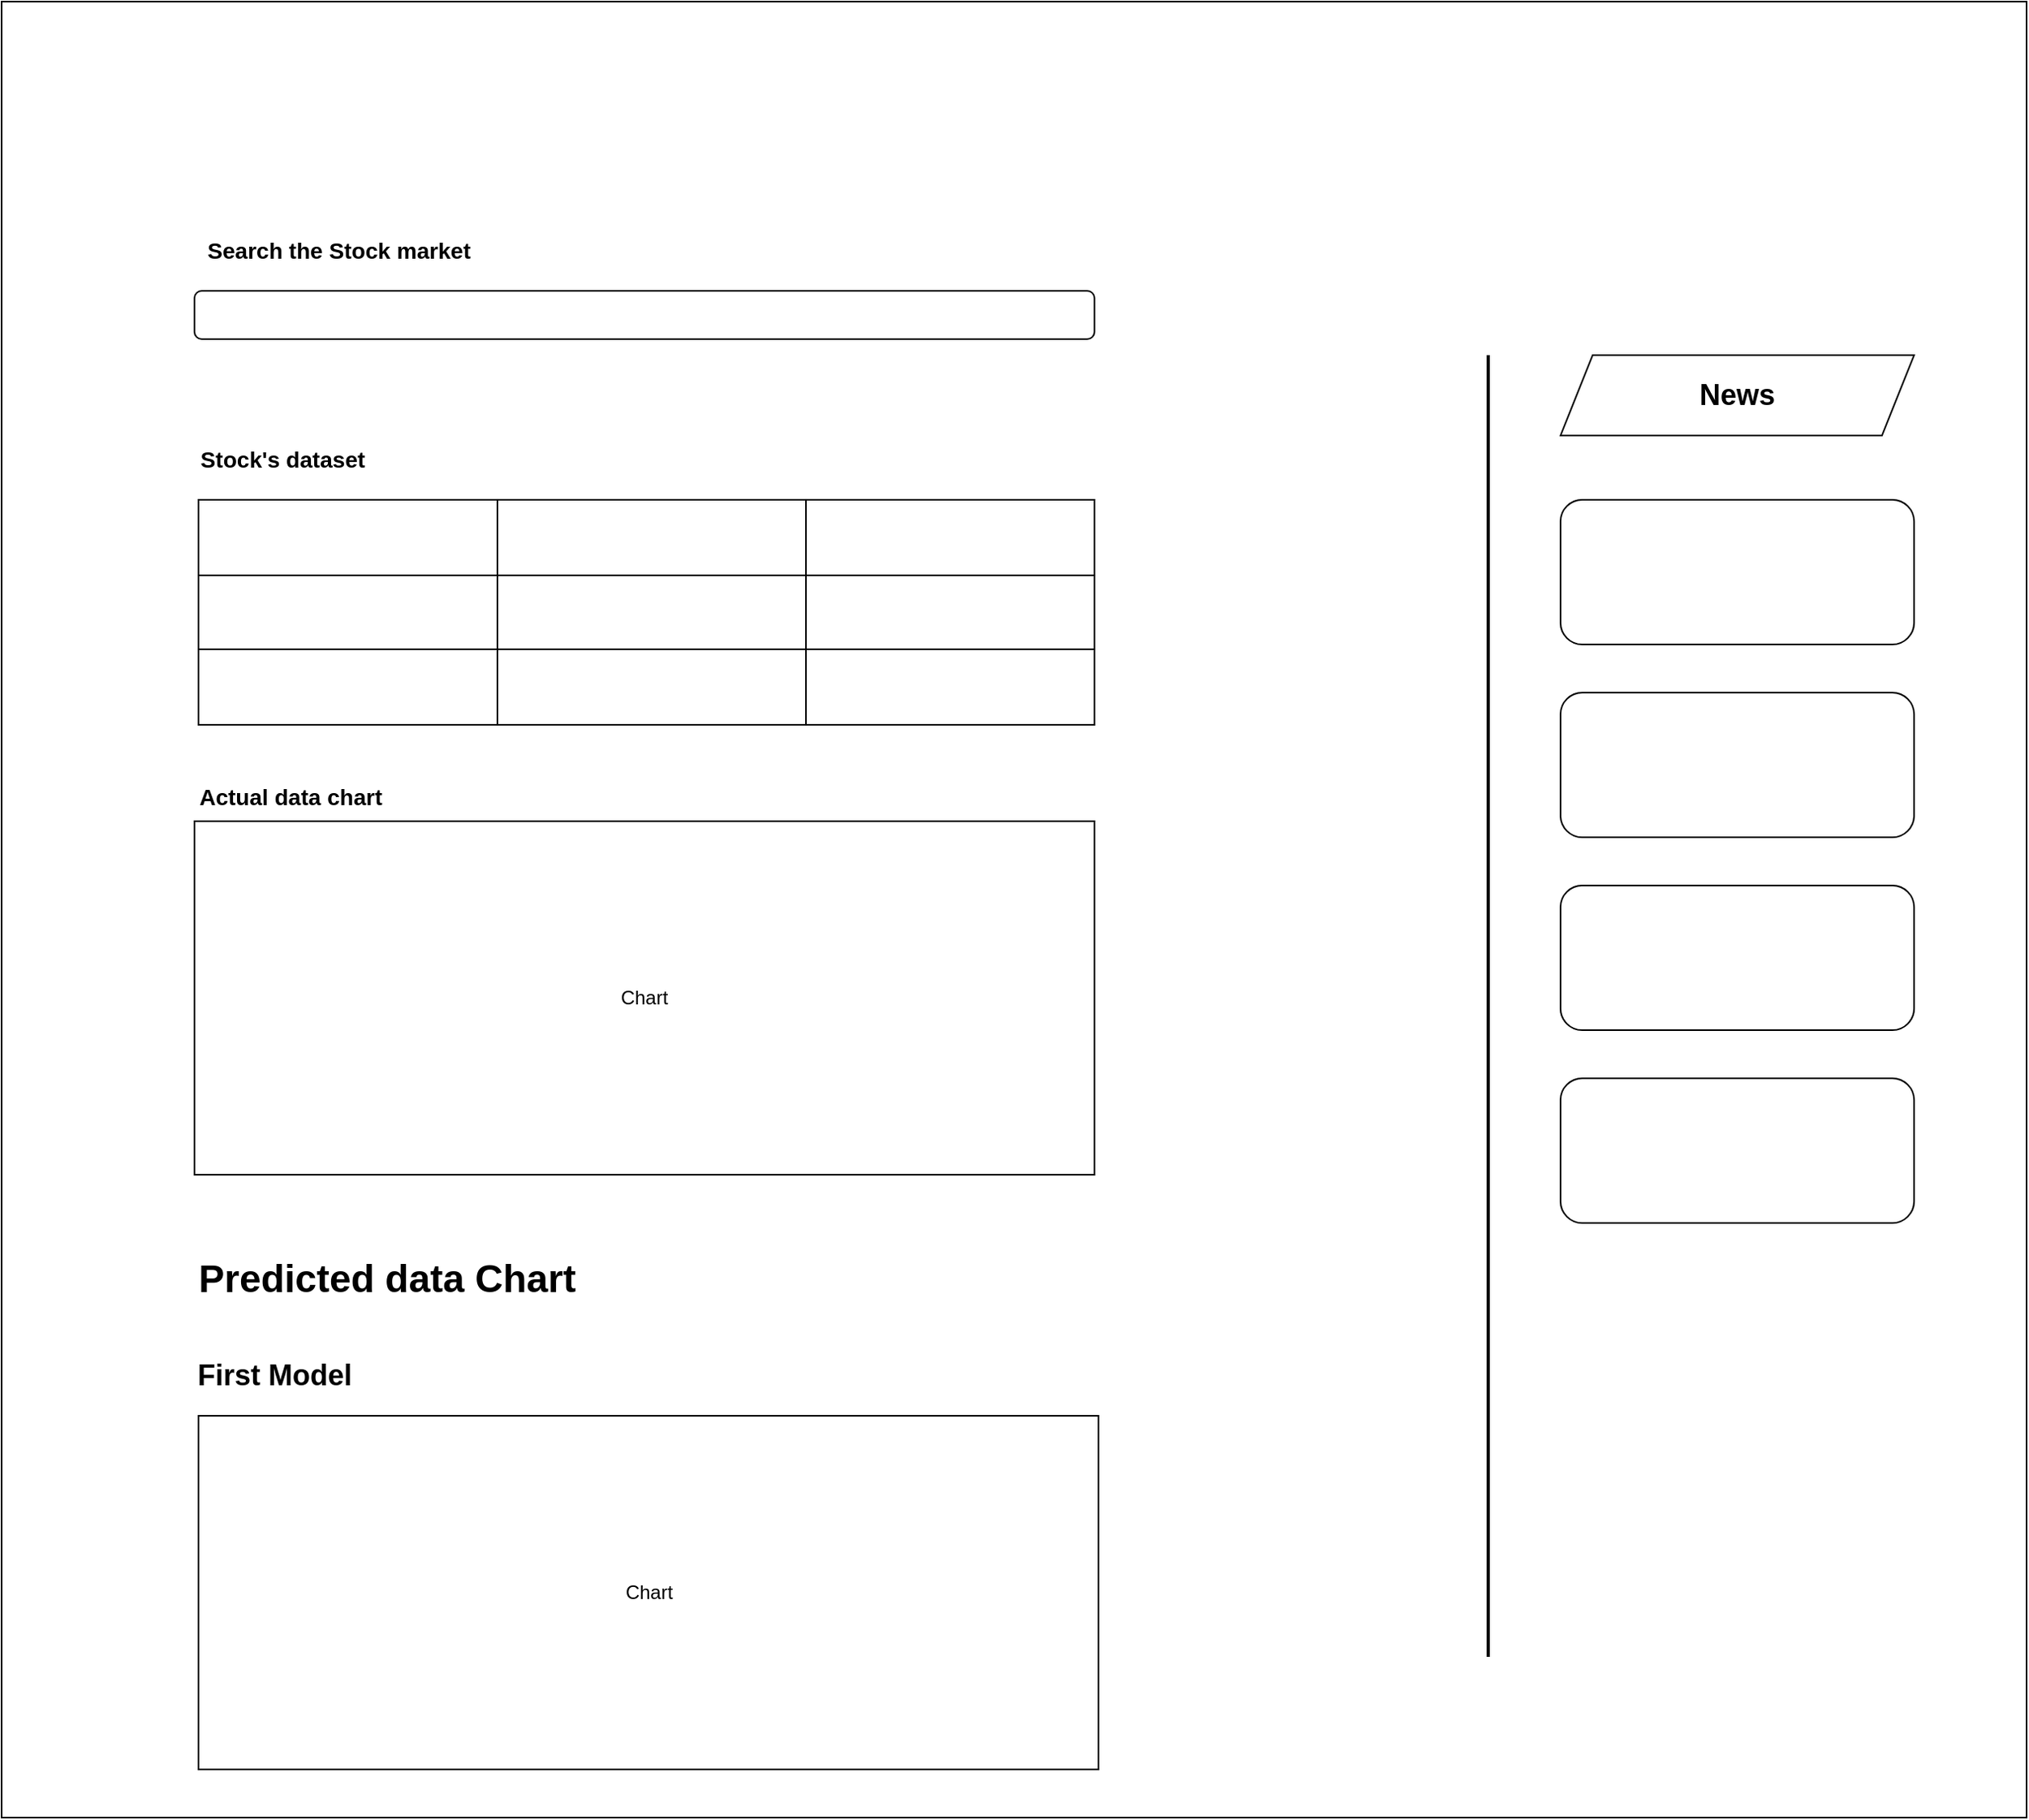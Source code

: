 <mxfile version="21.7.4" type="device">
  <diagram name="Page-1" id="-yGzzfw3tFaM_fgkyICK">
    <mxGraphModel dx="2049" dy="1103" grid="1" gridSize="10" guides="1" tooltips="1" connect="1" arrows="1" fold="1" page="1" pageScale="1" pageWidth="850" pageHeight="1100" math="0" shadow="0">
      <root>
        <mxCell id="0" />
        <mxCell id="1" parent="0" />
        <mxCell id="jw3gQcmX88czf0fB-eNs-1" value="" style="rounded=0;whiteSpace=wrap;html=1;" vertex="1" parent="1">
          <mxGeometry y="130" width="1260" height="1130" as="geometry" />
        </mxCell>
        <mxCell id="jw3gQcmX88czf0fB-eNs-2" value="" style="rounded=1;whiteSpace=wrap;html=1;" vertex="1" parent="1">
          <mxGeometry x="120" y="310" width="560" height="30" as="geometry" />
        </mxCell>
        <mxCell id="jw3gQcmX88czf0fB-eNs-3" value="" style="shape=table;startSize=0;container=1;collapsible=0;childLayout=tableLayout;fontSize=16;" vertex="1" parent="1">
          <mxGeometry x="122.5" y="440" width="557.5" height="140" as="geometry" />
        </mxCell>
        <mxCell id="jw3gQcmX88czf0fB-eNs-4" value="" style="shape=tableRow;horizontal=0;startSize=0;swimlaneHead=0;swimlaneBody=0;strokeColor=inherit;top=0;left=0;bottom=0;right=0;collapsible=0;dropTarget=0;fillColor=none;points=[[0,0.5],[1,0.5]];portConstraint=eastwest;fontSize=16;" vertex="1" parent="jw3gQcmX88czf0fB-eNs-3">
          <mxGeometry width="557.5" height="47" as="geometry" />
        </mxCell>
        <mxCell id="jw3gQcmX88czf0fB-eNs-5" value="" style="shape=partialRectangle;html=1;whiteSpace=wrap;connectable=0;strokeColor=inherit;overflow=hidden;fillColor=none;top=0;left=0;bottom=0;right=0;pointerEvents=1;fontSize=16;" vertex="1" parent="jw3gQcmX88czf0fB-eNs-4">
          <mxGeometry width="186" height="47" as="geometry">
            <mxRectangle width="186" height="47" as="alternateBounds" />
          </mxGeometry>
        </mxCell>
        <mxCell id="jw3gQcmX88czf0fB-eNs-6" value="" style="shape=partialRectangle;html=1;whiteSpace=wrap;connectable=0;strokeColor=inherit;overflow=hidden;fillColor=none;top=0;left=0;bottom=0;right=0;pointerEvents=1;fontSize=16;" vertex="1" parent="jw3gQcmX88czf0fB-eNs-4">
          <mxGeometry x="186" width="192" height="47" as="geometry">
            <mxRectangle width="192" height="47" as="alternateBounds" />
          </mxGeometry>
        </mxCell>
        <mxCell id="jw3gQcmX88czf0fB-eNs-7" value="" style="shape=partialRectangle;html=1;whiteSpace=wrap;connectable=0;strokeColor=inherit;overflow=hidden;fillColor=none;top=0;left=0;bottom=0;right=0;pointerEvents=1;fontSize=16;" vertex="1" parent="jw3gQcmX88czf0fB-eNs-4">
          <mxGeometry x="378" width="180" height="47" as="geometry">
            <mxRectangle width="180" height="47" as="alternateBounds" />
          </mxGeometry>
        </mxCell>
        <mxCell id="jw3gQcmX88czf0fB-eNs-8" value="" style="shape=tableRow;horizontal=0;startSize=0;swimlaneHead=0;swimlaneBody=0;strokeColor=inherit;top=0;left=0;bottom=0;right=0;collapsible=0;dropTarget=0;fillColor=none;points=[[0,0.5],[1,0.5]];portConstraint=eastwest;fontSize=16;" vertex="1" parent="jw3gQcmX88czf0fB-eNs-3">
          <mxGeometry y="47" width="557.5" height="46" as="geometry" />
        </mxCell>
        <mxCell id="jw3gQcmX88czf0fB-eNs-9" value="" style="shape=partialRectangle;html=1;whiteSpace=wrap;connectable=0;strokeColor=inherit;overflow=hidden;fillColor=none;top=0;left=0;bottom=0;right=0;pointerEvents=1;fontSize=16;" vertex="1" parent="jw3gQcmX88czf0fB-eNs-8">
          <mxGeometry width="186" height="46" as="geometry">
            <mxRectangle width="186" height="46" as="alternateBounds" />
          </mxGeometry>
        </mxCell>
        <mxCell id="jw3gQcmX88czf0fB-eNs-10" value="" style="shape=partialRectangle;html=1;whiteSpace=wrap;connectable=0;strokeColor=inherit;overflow=hidden;fillColor=none;top=0;left=0;bottom=0;right=0;pointerEvents=1;fontSize=16;" vertex="1" parent="jw3gQcmX88czf0fB-eNs-8">
          <mxGeometry x="186" width="192" height="46" as="geometry">
            <mxRectangle width="192" height="46" as="alternateBounds" />
          </mxGeometry>
        </mxCell>
        <mxCell id="jw3gQcmX88czf0fB-eNs-11" value="" style="shape=partialRectangle;html=1;whiteSpace=wrap;connectable=0;strokeColor=inherit;overflow=hidden;fillColor=none;top=0;left=0;bottom=0;right=0;pointerEvents=1;fontSize=16;" vertex="1" parent="jw3gQcmX88czf0fB-eNs-8">
          <mxGeometry x="378" width="180" height="46" as="geometry">
            <mxRectangle width="180" height="46" as="alternateBounds" />
          </mxGeometry>
        </mxCell>
        <mxCell id="jw3gQcmX88czf0fB-eNs-12" value="" style="shape=tableRow;horizontal=0;startSize=0;swimlaneHead=0;swimlaneBody=0;strokeColor=inherit;top=0;left=0;bottom=0;right=0;collapsible=0;dropTarget=0;fillColor=none;points=[[0,0.5],[1,0.5]];portConstraint=eastwest;fontSize=16;" vertex="1" parent="jw3gQcmX88czf0fB-eNs-3">
          <mxGeometry y="93" width="557.5" height="47" as="geometry" />
        </mxCell>
        <mxCell id="jw3gQcmX88czf0fB-eNs-13" value="" style="shape=partialRectangle;html=1;whiteSpace=wrap;connectable=0;strokeColor=inherit;overflow=hidden;fillColor=none;top=0;left=0;bottom=0;right=0;pointerEvents=1;fontSize=16;" vertex="1" parent="jw3gQcmX88czf0fB-eNs-12">
          <mxGeometry width="186" height="47" as="geometry">
            <mxRectangle width="186" height="47" as="alternateBounds" />
          </mxGeometry>
        </mxCell>
        <mxCell id="jw3gQcmX88czf0fB-eNs-14" value="" style="shape=partialRectangle;html=1;whiteSpace=wrap;connectable=0;strokeColor=inherit;overflow=hidden;fillColor=none;top=0;left=0;bottom=0;right=0;pointerEvents=1;fontSize=16;" vertex="1" parent="jw3gQcmX88czf0fB-eNs-12">
          <mxGeometry x="186" width="192" height="47" as="geometry">
            <mxRectangle width="192" height="47" as="alternateBounds" />
          </mxGeometry>
        </mxCell>
        <mxCell id="jw3gQcmX88czf0fB-eNs-15" value="" style="shape=partialRectangle;html=1;whiteSpace=wrap;connectable=0;strokeColor=inherit;overflow=hidden;fillColor=none;top=0;left=0;bottom=0;right=0;pointerEvents=1;fontSize=16;" vertex="1" parent="jw3gQcmX88czf0fB-eNs-12">
          <mxGeometry x="378" width="180" height="47" as="geometry">
            <mxRectangle width="180" height="47" as="alternateBounds" />
          </mxGeometry>
        </mxCell>
        <mxCell id="jw3gQcmX88czf0fB-eNs-18" value="&lt;h3&gt;Search the Stock market&lt;/h3&gt;" style="text;html=1;strokeColor=none;fillColor=none;align=center;verticalAlign=middle;whiteSpace=wrap;rounded=0;" vertex="1" parent="1">
          <mxGeometry x="120" y="270" width="180" height="30" as="geometry" />
        </mxCell>
        <mxCell id="jw3gQcmX88czf0fB-eNs-19" value="&lt;h3&gt;Stock&#39;s dataset&lt;/h3&gt;" style="text;html=1;strokeColor=none;fillColor=none;align=center;verticalAlign=middle;whiteSpace=wrap;rounded=0;" vertex="1" parent="1">
          <mxGeometry x="120" y="400" width="110" height="30" as="geometry" />
        </mxCell>
        <mxCell id="jw3gQcmX88czf0fB-eNs-20" value="Chart" style="rounded=0;whiteSpace=wrap;html=1;" vertex="1" parent="1">
          <mxGeometry x="120" y="640" width="560" height="220" as="geometry" />
        </mxCell>
        <mxCell id="jw3gQcmX88czf0fB-eNs-21" value="&lt;h3&gt;Actual data chart&lt;/h3&gt;" style="text;html=1;strokeColor=none;fillColor=none;align=center;verticalAlign=middle;whiteSpace=wrap;rounded=0;" vertex="1" parent="1">
          <mxGeometry x="120" y="610" width="120" height="30" as="geometry" />
        </mxCell>
        <mxCell id="jw3gQcmX88czf0fB-eNs-22" value="Chart" style="rounded=0;whiteSpace=wrap;html=1;" vertex="1" parent="1">
          <mxGeometry x="122.5" y="1010" width="560" height="220" as="geometry" />
        </mxCell>
        <mxCell id="jw3gQcmX88czf0fB-eNs-23" value="&lt;h1&gt;Predicted data Chart&lt;/h1&gt;" style="text;html=1;strokeColor=none;fillColor=none;align=center;verticalAlign=middle;whiteSpace=wrap;rounded=0;" vertex="1" parent="1">
          <mxGeometry x="120" y="910" width="240" height="30" as="geometry" />
        </mxCell>
        <mxCell id="jw3gQcmX88czf0fB-eNs-24" value="" style="line;strokeWidth=2;direction=south;html=1;" vertex="1" parent="1">
          <mxGeometry x="920" y="350" width="10" height="810" as="geometry" />
        </mxCell>
        <mxCell id="jw3gQcmX88czf0fB-eNs-25" value="&lt;h2&gt;News&lt;/h2&gt;" style="shape=parallelogram;perimeter=parallelogramPerimeter;whiteSpace=wrap;html=1;fixedSize=1;" vertex="1" parent="1">
          <mxGeometry x="970" y="350" width="220" height="50" as="geometry" />
        </mxCell>
        <mxCell id="jw3gQcmX88czf0fB-eNs-26" value="" style="rounded=1;whiteSpace=wrap;html=1;" vertex="1" parent="1">
          <mxGeometry x="970" y="440" width="220" height="90" as="geometry" />
        </mxCell>
        <mxCell id="jw3gQcmX88czf0fB-eNs-31" value="" style="rounded=1;whiteSpace=wrap;html=1;" vertex="1" parent="1">
          <mxGeometry x="970" y="560" width="220" height="90" as="geometry" />
        </mxCell>
        <mxCell id="jw3gQcmX88czf0fB-eNs-32" value="" style="rounded=1;whiteSpace=wrap;html=1;" vertex="1" parent="1">
          <mxGeometry x="970" y="680" width="220" height="90" as="geometry" />
        </mxCell>
        <mxCell id="jw3gQcmX88czf0fB-eNs-33" value="" style="rounded=1;whiteSpace=wrap;html=1;" vertex="1" parent="1">
          <mxGeometry x="970" y="800" width="220" height="90" as="geometry" />
        </mxCell>
        <mxCell id="jw3gQcmX88czf0fB-eNs-35" value="&lt;h2&gt;First Model&lt;/h2&gt;" style="text;html=1;strokeColor=none;fillColor=none;align=left;verticalAlign=middle;whiteSpace=wrap;rounded=0;" vertex="1" parent="1">
          <mxGeometry x="120" y="970" width="150" height="30" as="geometry" />
        </mxCell>
      </root>
    </mxGraphModel>
  </diagram>
</mxfile>

